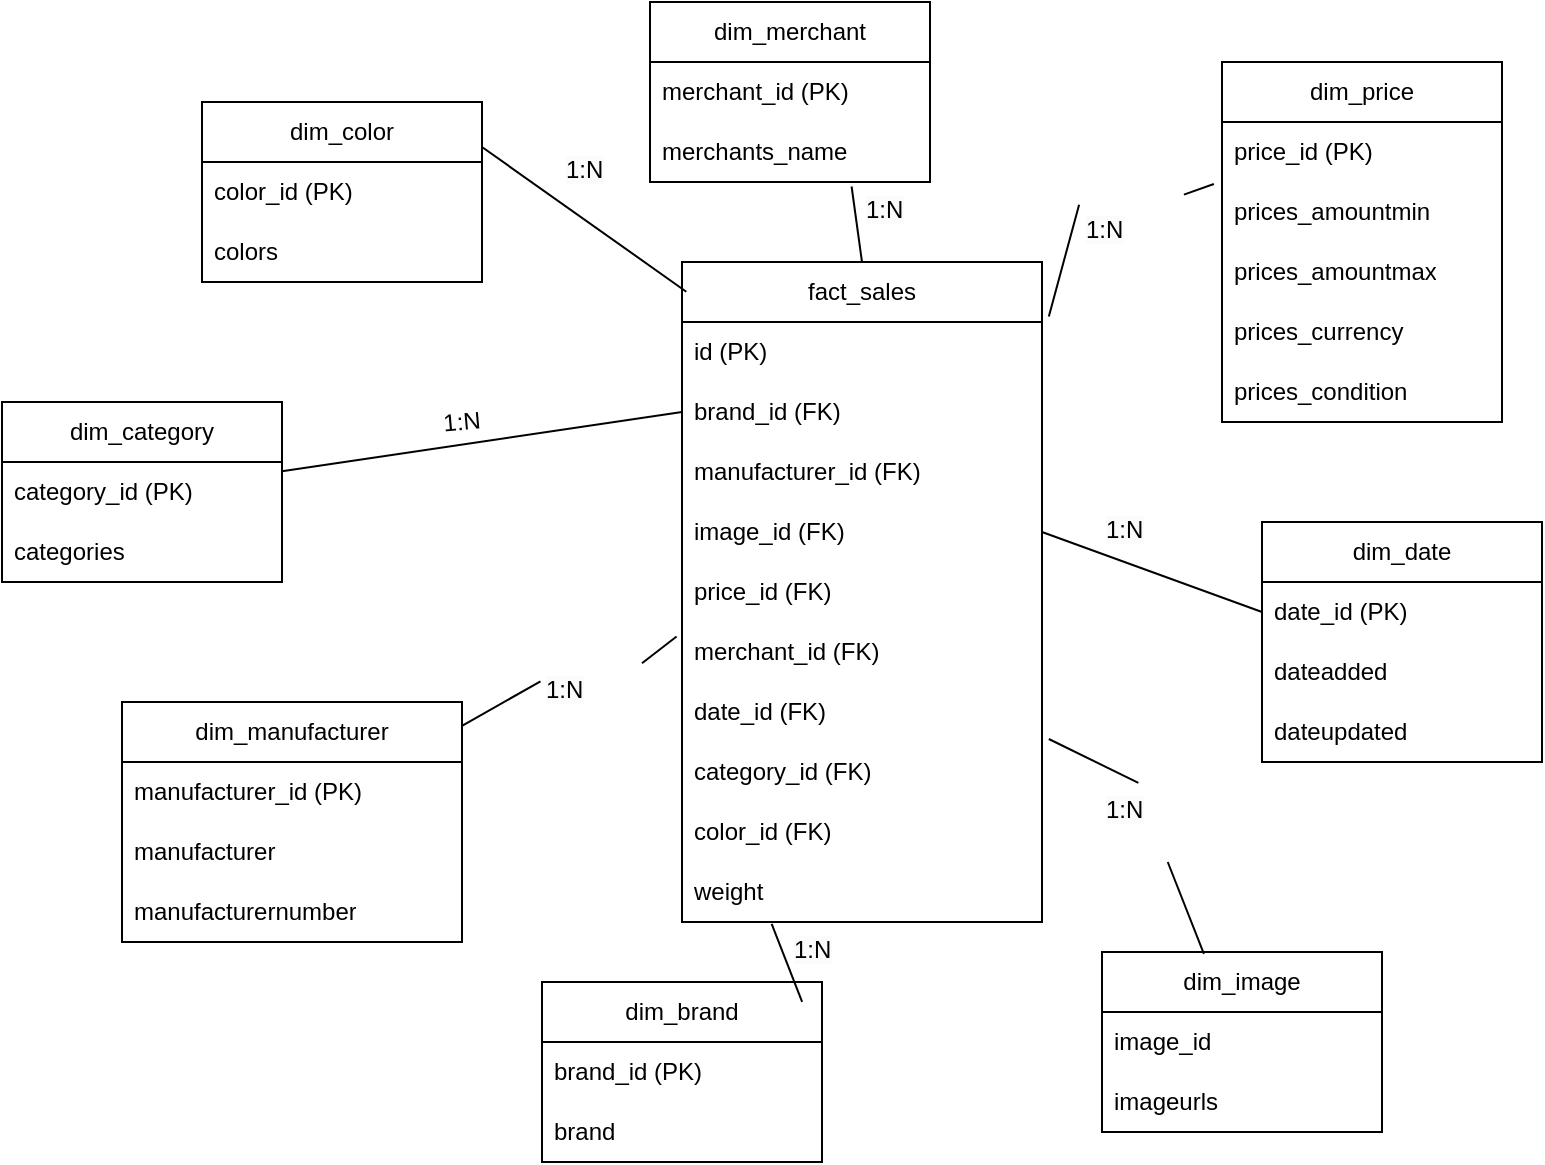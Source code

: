 <mxfile version="24.7.17">
  <diagram name="Seite-1" id="h46prsqIpa_vPtE69SFp">
    <mxGraphModel dx="869" dy="659" grid="1" gridSize="10" guides="1" tooltips="1" connect="1" arrows="1" fold="1" page="1" pageScale="1" pageWidth="827" pageHeight="1169" math="0" shadow="0">
      <root>
        <mxCell id="0" />
        <mxCell id="1" parent="0" />
        <mxCell id="frYNz3FKFfF_bQu13yM5-11" value="dim_color" style="swimlane;fontStyle=0;childLayout=stackLayout;horizontal=1;startSize=30;horizontalStack=0;resizeParent=1;resizeParentMax=0;resizeLast=0;collapsible=1;marginBottom=0;whiteSpace=wrap;html=1;" vertex="1" parent="1">
          <mxGeometry x="120" y="70" width="140" height="90" as="geometry" />
        </mxCell>
        <mxCell id="frYNz3FKFfF_bQu13yM5-12" value="&lt;span class=&quot;hljs-emphasis&quot;&gt;color_&lt;/span&gt;id (PK)" style="text;strokeColor=none;fillColor=none;align=left;verticalAlign=middle;spacingLeft=4;spacingRight=4;overflow=hidden;points=[[0,0.5],[1,0.5]];portConstraint=eastwest;rotatable=0;whiteSpace=wrap;html=1;" vertex="1" parent="frYNz3FKFfF_bQu13yM5-11">
          <mxGeometry y="30" width="140" height="30" as="geometry" />
        </mxCell>
        <mxCell id="frYNz3FKFfF_bQu13yM5-13" value="colors" style="text;strokeColor=none;fillColor=none;align=left;verticalAlign=middle;spacingLeft=4;spacingRight=4;overflow=hidden;points=[[0,0.5],[1,0.5]];portConstraint=eastwest;rotatable=0;whiteSpace=wrap;html=1;" vertex="1" parent="frYNz3FKFfF_bQu13yM5-11">
          <mxGeometry y="60" width="140" height="30" as="geometry" />
        </mxCell>
        <mxCell id="frYNz3FKFfF_bQu13yM5-15" value="dim_category" style="swimlane;fontStyle=0;childLayout=stackLayout;horizontal=1;startSize=30;horizontalStack=0;resizeParent=1;resizeParentMax=0;resizeLast=0;collapsible=1;marginBottom=0;whiteSpace=wrap;html=1;" vertex="1" parent="1">
          <mxGeometry x="20" y="220" width="140" height="90" as="geometry" />
        </mxCell>
        <mxCell id="frYNz3FKFfF_bQu13yM5-16" value="category&lt;span class=&quot;hljs-emphasis&quot;&gt;_id (PK)&lt;/span&gt;" style="text;strokeColor=none;fillColor=none;align=left;verticalAlign=middle;spacingLeft=4;spacingRight=4;overflow=hidden;points=[[0,0.5],[1,0.5]];portConstraint=eastwest;rotatable=0;whiteSpace=wrap;html=1;" vertex="1" parent="frYNz3FKFfF_bQu13yM5-15">
          <mxGeometry y="30" width="140" height="30" as="geometry" />
        </mxCell>
        <mxCell id="frYNz3FKFfF_bQu13yM5-17" value="&lt;span class=&quot;hljs-emphasis&quot;&gt;categories&lt;/span&gt;" style="text;strokeColor=none;fillColor=none;align=left;verticalAlign=middle;spacingLeft=4;spacingRight=4;overflow=hidden;points=[[0,0.5],[1,0.5]];portConstraint=eastwest;rotatable=0;whiteSpace=wrap;html=1;" vertex="1" parent="frYNz3FKFfF_bQu13yM5-15">
          <mxGeometry y="60" width="140" height="30" as="geometry" />
        </mxCell>
        <mxCell id="frYNz3FKFfF_bQu13yM5-19" value="dim_date" style="swimlane;fontStyle=0;childLayout=stackLayout;horizontal=1;startSize=30;horizontalStack=0;resizeParent=1;resizeParentMax=0;resizeLast=0;collapsible=1;marginBottom=0;whiteSpace=wrap;html=1;" vertex="1" parent="1">
          <mxGeometry x="650" y="280" width="140" height="120" as="geometry" />
        </mxCell>
        <mxCell id="frYNz3FKFfF_bQu13yM5-20" value="date&lt;span class=&quot;hljs-emphasis&quot;&gt;_id (PK)&lt;/span&gt;" style="text;strokeColor=none;fillColor=none;align=left;verticalAlign=middle;spacingLeft=4;spacingRight=4;overflow=hidden;points=[[0,0.5],[1,0.5]];portConstraint=eastwest;rotatable=0;whiteSpace=wrap;html=1;" vertex="1" parent="frYNz3FKFfF_bQu13yM5-19">
          <mxGeometry y="30" width="140" height="30" as="geometry" />
        </mxCell>
        <mxCell id="frYNz3FKFfF_bQu13yM5-21" value="&lt;span class=&quot;hljs-emphasis&quot;&gt;datea&lt;/span&gt;dded" style="text;strokeColor=none;fillColor=none;align=left;verticalAlign=middle;spacingLeft=4;spacingRight=4;overflow=hidden;points=[[0,0.5],[1,0.5]];portConstraint=eastwest;rotatable=0;whiteSpace=wrap;html=1;" vertex="1" parent="frYNz3FKFfF_bQu13yM5-19">
          <mxGeometry y="60" width="140" height="30" as="geometry" />
        </mxCell>
        <mxCell id="frYNz3FKFfF_bQu13yM5-22" value="&lt;span class=&quot;hljs-emphasis&quot;&gt;dateupdated&lt;/span&gt;" style="text;strokeColor=none;fillColor=none;align=left;verticalAlign=middle;spacingLeft=4;spacingRight=4;overflow=hidden;points=[[0,0.5],[1,0.5]];portConstraint=eastwest;rotatable=0;whiteSpace=wrap;html=1;" vertex="1" parent="frYNz3FKFfF_bQu13yM5-19">
          <mxGeometry y="90" width="140" height="30" as="geometry" />
        </mxCell>
        <mxCell id="frYNz3FKFfF_bQu13yM5-23" value="dim_merchant" style="swimlane;fontStyle=0;childLayout=stackLayout;horizontal=1;startSize=30;horizontalStack=0;resizeParent=1;resizeParentMax=0;resizeLast=0;collapsible=1;marginBottom=0;whiteSpace=wrap;html=1;" vertex="1" parent="1">
          <mxGeometry x="344" y="20" width="140" height="90" as="geometry" />
        </mxCell>
        <mxCell id="frYNz3FKFfF_bQu13yM5-24" value="&lt;span class=&quot;hljs-emphasis&quot;&gt;merchant_&lt;/span&gt;id (PK)" style="text;strokeColor=none;fillColor=none;align=left;verticalAlign=middle;spacingLeft=4;spacingRight=4;overflow=hidden;points=[[0,0.5],[1,0.5]];portConstraint=eastwest;rotatable=0;whiteSpace=wrap;html=1;" vertex="1" parent="frYNz3FKFfF_bQu13yM5-23">
          <mxGeometry y="30" width="140" height="30" as="geometry" />
        </mxCell>
        <mxCell id="frYNz3FKFfF_bQu13yM5-25" value="merchants_name" style="text;strokeColor=none;fillColor=none;align=left;verticalAlign=middle;spacingLeft=4;spacingRight=4;overflow=hidden;points=[[0,0.5],[1,0.5]];portConstraint=eastwest;rotatable=0;whiteSpace=wrap;html=1;" vertex="1" parent="frYNz3FKFfF_bQu13yM5-23">
          <mxGeometry y="60" width="140" height="30" as="geometry" />
        </mxCell>
        <mxCell id="frYNz3FKFfF_bQu13yM5-27" value="dim_price" style="swimlane;fontStyle=0;childLayout=stackLayout;horizontal=1;startSize=30;horizontalStack=0;resizeParent=1;resizeParentMax=0;resizeLast=0;collapsible=1;marginBottom=0;whiteSpace=wrap;html=1;" vertex="1" parent="1">
          <mxGeometry x="630" y="50" width="140" height="180" as="geometry" />
        </mxCell>
        <mxCell id="frYNz3FKFfF_bQu13yM5-28" value="&lt;span class=&quot;hljs-emphasis&quot;&gt;price_&lt;/span&gt;id (PK)" style="text;strokeColor=none;fillColor=none;align=left;verticalAlign=middle;spacingLeft=4;spacingRight=4;overflow=hidden;points=[[0,0.5],[1,0.5]];portConstraint=eastwest;rotatable=0;whiteSpace=wrap;html=1;" vertex="1" parent="frYNz3FKFfF_bQu13yM5-27">
          <mxGeometry y="30" width="140" height="30" as="geometry" />
        </mxCell>
        <mxCell id="frYNz3FKFfF_bQu13yM5-29" value="prices_amountmin" style="text;strokeColor=none;fillColor=none;align=left;verticalAlign=middle;spacingLeft=4;spacingRight=4;overflow=hidden;points=[[0,0.5],[1,0.5]];portConstraint=eastwest;rotatable=0;whiteSpace=wrap;html=1;" vertex="1" parent="frYNz3FKFfF_bQu13yM5-27">
          <mxGeometry y="60" width="140" height="30" as="geometry" />
        </mxCell>
        <mxCell id="frYNz3FKFfF_bQu13yM5-30" value="prices_amountmax" style="text;strokeColor=none;fillColor=none;align=left;verticalAlign=middle;spacingLeft=4;spacingRight=4;overflow=hidden;points=[[0,0.5],[1,0.5]];portConstraint=eastwest;rotatable=0;whiteSpace=wrap;html=1;" vertex="1" parent="frYNz3FKFfF_bQu13yM5-27">
          <mxGeometry y="90" width="140" height="30" as="geometry" />
        </mxCell>
        <mxCell id="frYNz3FKFfF_bQu13yM5-56" value="prices_currency" style="text;strokeColor=none;fillColor=none;align=left;verticalAlign=middle;spacingLeft=4;spacingRight=4;overflow=hidden;points=[[0,0.5],[1,0.5]];portConstraint=eastwest;rotatable=0;whiteSpace=wrap;html=1;" vertex="1" parent="frYNz3FKFfF_bQu13yM5-27">
          <mxGeometry y="120" width="140" height="30" as="geometry" />
        </mxCell>
        <mxCell id="frYNz3FKFfF_bQu13yM5-58" value="prices_condition" style="text;strokeColor=none;fillColor=none;align=left;verticalAlign=middle;spacingLeft=4;spacingRight=4;overflow=hidden;points=[[0,0.5],[1,0.5]];portConstraint=eastwest;rotatable=0;whiteSpace=wrap;html=1;" vertex="1" parent="frYNz3FKFfF_bQu13yM5-27">
          <mxGeometry y="150" width="140" height="30" as="geometry" />
        </mxCell>
        <mxCell id="frYNz3FKFfF_bQu13yM5-35" value="dim_manufacturer" style="swimlane;fontStyle=0;childLayout=stackLayout;horizontal=1;startSize=30;horizontalStack=0;resizeParent=1;resizeParentMax=0;resizeLast=0;collapsible=1;marginBottom=0;whiteSpace=wrap;html=1;" vertex="1" parent="1">
          <mxGeometry x="80" y="370" width="170" height="120" as="geometry" />
        </mxCell>
        <mxCell id="frYNz3FKFfF_bQu13yM5-36" value="&lt;span class=&quot;hljs-emphasis&quot;&gt;manufacturer_&lt;/span&gt;id (PK)" style="text;strokeColor=none;fillColor=none;align=left;verticalAlign=middle;spacingLeft=4;spacingRight=4;overflow=hidden;points=[[0,0.5],[1,0.5]];portConstraint=eastwest;rotatable=0;whiteSpace=wrap;html=1;" vertex="1" parent="frYNz3FKFfF_bQu13yM5-35">
          <mxGeometry y="30" width="170" height="30" as="geometry" />
        </mxCell>
        <mxCell id="frYNz3FKFfF_bQu13yM5-37" value="manufacturer" style="text;strokeColor=none;fillColor=none;align=left;verticalAlign=middle;spacingLeft=4;spacingRight=4;overflow=hidden;points=[[0,0.5],[1,0.5]];portConstraint=eastwest;rotatable=0;whiteSpace=wrap;html=1;" vertex="1" parent="frYNz3FKFfF_bQu13yM5-35">
          <mxGeometry y="60" width="170" height="30" as="geometry" />
        </mxCell>
        <mxCell id="frYNz3FKFfF_bQu13yM5-38" value="manufacturer&lt;span class=&quot;hljs-emphasis&quot;&gt;number&lt;/span&gt;" style="text;strokeColor=none;fillColor=none;align=left;verticalAlign=middle;spacingLeft=4;spacingRight=4;overflow=hidden;points=[[0,0.5],[1,0.5]];portConstraint=eastwest;rotatable=0;whiteSpace=wrap;html=1;" vertex="1" parent="frYNz3FKFfF_bQu13yM5-35">
          <mxGeometry y="90" width="170" height="30" as="geometry" />
        </mxCell>
        <mxCell id="frYNz3FKFfF_bQu13yM5-43" value="fact_sales" style="swimlane;fontStyle=0;childLayout=stackLayout;horizontal=1;startSize=30;horizontalStack=0;resizeParent=1;resizeParentMax=0;resizeLast=0;collapsible=1;marginBottom=0;whiteSpace=wrap;html=1;" vertex="1" parent="1">
          <mxGeometry x="360" y="150" width="180" height="330" as="geometry">
            <mxRectangle x="470" y="70" width="100" height="30" as="alternateBounds" />
          </mxGeometry>
        </mxCell>
        <mxCell id="frYNz3FKFfF_bQu13yM5-44" value="&lt;meta charset=&quot;utf-8&quot;&gt;id (PK)" style="text;strokeColor=none;fillColor=none;align=left;verticalAlign=middle;spacingLeft=4;spacingRight=4;overflow=hidden;points=[[0,0.5],[1,0.5]];portConstraint=eastwest;rotatable=0;whiteSpace=wrap;html=1;" vertex="1" parent="frYNz3FKFfF_bQu13yM5-43">
          <mxGeometry y="30" width="180" height="30" as="geometry" />
        </mxCell>
        <mxCell id="frYNz3FKFfF_bQu13yM5-48" value="&lt;span class=&quot;hljs-emphasis&quot;&gt;brand_&lt;/span&gt;id (FK)" style="text;strokeColor=none;fillColor=none;align=left;verticalAlign=middle;spacingLeft=4;spacingRight=4;overflow=hidden;points=[[0,0.5],[1,0.5]];portConstraint=eastwest;rotatable=0;whiteSpace=wrap;html=1;" vertex="1" parent="frYNz3FKFfF_bQu13yM5-43">
          <mxGeometry y="60" width="180" height="30" as="geometry" />
        </mxCell>
        <mxCell id="frYNz3FKFfF_bQu13yM5-49" value="manufacturer&lt;span class=&quot;hljs-emphasis&quot;&gt;_id (FK)&lt;/span&gt;" style="text;strokeColor=none;fillColor=none;align=left;verticalAlign=middle;spacingLeft=4;spacingRight=4;overflow=hidden;points=[[0,0.5],[1,0.5]];portConstraint=eastwest;rotatable=0;whiteSpace=wrap;html=1;" vertex="1" parent="frYNz3FKFfF_bQu13yM5-43">
          <mxGeometry y="90" width="180" height="30" as="geometry" />
        </mxCell>
        <mxCell id="frYNz3FKFfF_bQu13yM5-52" value="image_id (FK)" style="text;strokeColor=none;fillColor=none;align=left;verticalAlign=middle;spacingLeft=4;spacingRight=4;overflow=hidden;points=[[0,0.5],[1,0.5]];portConstraint=eastwest;rotatable=0;whiteSpace=wrap;html=1;" vertex="1" parent="frYNz3FKFfF_bQu13yM5-43">
          <mxGeometry y="120" width="180" height="30" as="geometry" />
        </mxCell>
        <mxCell id="frYNz3FKFfF_bQu13yM5-50" value="price&lt;span class=&quot;hljs-emphasis&quot;&gt;_id (FK)&lt;/span&gt;" style="text;strokeColor=none;fillColor=none;align=left;verticalAlign=middle;spacingLeft=4;spacingRight=4;overflow=hidden;points=[[0,0.5],[1,0.5]];portConstraint=eastwest;rotatable=0;whiteSpace=wrap;html=1;" vertex="1" parent="frYNz3FKFfF_bQu13yM5-43">
          <mxGeometry y="150" width="180" height="30" as="geometry" />
        </mxCell>
        <mxCell id="frYNz3FKFfF_bQu13yM5-53" value="&lt;span class=&quot;hljs-emphasis&quot;&gt;merchant_&lt;/span&gt;id (FK)" style="text;strokeColor=none;fillColor=none;align=left;verticalAlign=middle;spacingLeft=4;spacingRight=4;overflow=hidden;points=[[0,0.5],[1,0.5]];portConstraint=eastwest;rotatable=0;whiteSpace=wrap;html=1;" vertex="1" parent="frYNz3FKFfF_bQu13yM5-43">
          <mxGeometry y="180" width="180" height="30" as="geometry" />
        </mxCell>
        <mxCell id="frYNz3FKFfF_bQu13yM5-51" value="date&lt;span class=&quot;hljs-emphasis&quot;&gt;_id (FK)&lt;/span&gt;" style="text;strokeColor=none;fillColor=none;align=left;verticalAlign=middle;spacingLeft=4;spacingRight=4;overflow=hidden;points=[[0,0.5],[1,0.5]];portConstraint=eastwest;rotatable=0;whiteSpace=wrap;html=1;" vertex="1" parent="frYNz3FKFfF_bQu13yM5-43">
          <mxGeometry y="210" width="180" height="30" as="geometry" />
        </mxCell>
        <mxCell id="frYNz3FKFfF_bQu13yM5-47" value="&lt;span class=&quot;hljs-emphasis&quot;&gt;category_&lt;/span&gt;id (FK)" style="text;strokeColor=none;fillColor=none;align=left;verticalAlign=middle;spacingLeft=4;spacingRight=4;overflow=hidden;points=[[0,0.5],[1,0.5]];portConstraint=eastwest;rotatable=0;whiteSpace=wrap;html=1;" vertex="1" parent="frYNz3FKFfF_bQu13yM5-43">
          <mxGeometry y="240" width="180" height="30" as="geometry" />
        </mxCell>
        <mxCell id="frYNz3FKFfF_bQu13yM5-45" value="color&lt;span class=&quot;hljs-emphasis&quot;&gt;_id (FK)&lt;/span&gt;" style="text;strokeColor=none;fillColor=none;align=left;verticalAlign=middle;spacingLeft=4;spacingRight=4;overflow=hidden;points=[[0,0.5],[1,0.5]];portConstraint=eastwest;rotatable=0;whiteSpace=wrap;html=1;" vertex="1" parent="frYNz3FKFfF_bQu13yM5-43">
          <mxGeometry y="270" width="180" height="30" as="geometry" />
        </mxCell>
        <mxCell id="frYNz3FKFfF_bQu13yM5-46" value="weight" style="text;strokeColor=none;fillColor=none;align=left;verticalAlign=middle;spacingLeft=4;spacingRight=4;overflow=hidden;points=[[0,0.5],[1,0.5]];portConstraint=eastwest;rotatable=0;whiteSpace=wrap;html=1;" vertex="1" parent="frYNz3FKFfF_bQu13yM5-43">
          <mxGeometry y="300" width="180" height="30" as="geometry" />
        </mxCell>
        <mxCell id="frYNz3FKFfF_bQu13yM5-39" value="dim_brand" style="swimlane;fontStyle=0;childLayout=stackLayout;horizontal=1;startSize=30;horizontalStack=0;resizeParent=1;resizeParentMax=0;resizeLast=0;collapsible=1;marginBottom=0;whiteSpace=wrap;html=1;" vertex="1" parent="1">
          <mxGeometry x="290" y="510" width="140" height="90" as="geometry" />
        </mxCell>
        <mxCell id="frYNz3FKFfF_bQu13yM5-55" value="brand&lt;span class=&quot;hljs-emphasis&quot;&gt;_id (PK)&lt;/span&gt;" style="text;strokeColor=none;fillColor=none;align=left;verticalAlign=middle;spacingLeft=4;spacingRight=4;overflow=hidden;points=[[0,0.5],[1,0.5]];portConstraint=eastwest;rotatable=0;whiteSpace=wrap;html=1;" vertex="1" parent="frYNz3FKFfF_bQu13yM5-39">
          <mxGeometry y="30" width="140" height="30" as="geometry" />
        </mxCell>
        <mxCell id="frYNz3FKFfF_bQu13yM5-41" value="brand" style="text;strokeColor=none;fillColor=none;align=left;verticalAlign=middle;spacingLeft=4;spacingRight=4;overflow=hidden;points=[[0,0.5],[1,0.5]];portConstraint=eastwest;rotatable=0;whiteSpace=wrap;html=1;" vertex="1" parent="frYNz3FKFfF_bQu13yM5-39">
          <mxGeometry y="60" width="140" height="30" as="geometry" />
        </mxCell>
        <mxCell id="frYNz3FKFfF_bQu13yM5-60" value="dim_image" style="swimlane;fontStyle=0;childLayout=stackLayout;horizontal=1;startSize=30;horizontalStack=0;resizeParent=1;resizeParentMax=0;resizeLast=0;collapsible=1;marginBottom=0;whiteSpace=wrap;html=1;" vertex="1" parent="1">
          <mxGeometry x="570" y="495" width="140" height="90" as="geometry" />
        </mxCell>
        <mxCell id="frYNz3FKFfF_bQu13yM5-61" value="image_id" style="text;strokeColor=none;fillColor=none;align=left;verticalAlign=middle;spacingLeft=4;spacingRight=4;overflow=hidden;points=[[0,0.5],[1,0.5]];portConstraint=eastwest;rotatable=0;whiteSpace=wrap;html=1;" vertex="1" parent="frYNz3FKFfF_bQu13yM5-60">
          <mxGeometry y="30" width="140" height="30" as="geometry" />
        </mxCell>
        <mxCell id="frYNz3FKFfF_bQu13yM5-62" value="imageurls" style="text;strokeColor=none;fillColor=none;align=left;verticalAlign=middle;spacingLeft=4;spacingRight=4;overflow=hidden;points=[[0,0.5],[1,0.5]];portConstraint=eastwest;rotatable=0;whiteSpace=wrap;html=1;" vertex="1" parent="frYNz3FKFfF_bQu13yM5-60">
          <mxGeometry y="60" width="140" height="30" as="geometry" />
        </mxCell>
        <mxCell id="frYNz3FKFfF_bQu13yM5-64" value="" style="endArrow=none;html=1;rounded=0;exitX=0;exitY=0.5;exitDx=0;exitDy=0;" edge="1" parent="1" source="frYNz3FKFfF_bQu13yM5-48" target="frYNz3FKFfF_bQu13yM5-15">
          <mxGeometry width="50" height="50" relative="1" as="geometry">
            <mxPoint x="330" y="390" as="sourcePoint" />
            <mxPoint x="440" y="310" as="targetPoint" />
          </mxGeometry>
        </mxCell>
        <mxCell id="frYNz3FKFfF_bQu13yM5-66" value="" style="endArrow=none;html=1;rounded=0;entryX=0.012;entryY=0.045;entryDx=0;entryDy=0;entryPerimeter=0;exitX=1;exitY=0.25;exitDx=0;exitDy=0;" edge="1" parent="1" source="frYNz3FKFfF_bQu13yM5-11" target="frYNz3FKFfF_bQu13yM5-43">
          <mxGeometry width="50" height="50" relative="1" as="geometry">
            <mxPoint x="250" y="170" as="sourcePoint" />
            <mxPoint x="300" y="120" as="targetPoint" />
          </mxGeometry>
        </mxCell>
        <mxCell id="frYNz3FKFfF_bQu13yM5-67" value="" style="endArrow=none;html=1;rounded=0;exitX=-0.015;exitY=0.242;exitDx=0;exitDy=0;exitPerimeter=0;" edge="1" parent="1" source="frYNz3FKFfF_bQu13yM5-82" target="frYNz3FKFfF_bQu13yM5-35">
          <mxGeometry width="50" height="50" relative="1" as="geometry">
            <mxPoint x="390" y="360" as="sourcePoint" />
            <mxPoint x="440" y="310" as="targetPoint" />
          </mxGeometry>
        </mxCell>
        <mxCell id="frYNz3FKFfF_bQu13yM5-68" value="" style="endArrow=none;html=1;rounded=0;entryX=0.249;entryY=1.033;entryDx=0;entryDy=0;entryPerimeter=0;exitX=0.929;exitY=0.111;exitDx=0;exitDy=0;exitPerimeter=0;" edge="1" parent="1" source="frYNz3FKFfF_bQu13yM5-39" target="frYNz3FKFfF_bQu13yM5-46">
          <mxGeometry width="50" height="50" relative="1" as="geometry">
            <mxPoint x="330" y="580" as="sourcePoint" />
            <mxPoint x="380" y="530" as="targetPoint" />
          </mxGeometry>
        </mxCell>
        <mxCell id="frYNz3FKFfF_bQu13yM5-69" value="" style="endArrow=none;html=1;rounded=0;entryX=1.019;entryY=-0.05;entryDx=0;entryDy=0;entryPerimeter=0;exitX=0.364;exitY=0.011;exitDx=0;exitDy=0;exitPerimeter=0;" edge="1" parent="1" source="frYNz3FKFfF_bQu13yM5-79" target="frYNz3FKFfF_bQu13yM5-47">
          <mxGeometry width="50" height="50" relative="1" as="geometry">
            <mxPoint x="570" y="480" as="sourcePoint" />
            <mxPoint x="620" y="430" as="targetPoint" />
          </mxGeometry>
        </mxCell>
        <mxCell id="frYNz3FKFfF_bQu13yM5-70" value="" style="endArrow=none;html=1;rounded=0;entryX=0;entryY=0.5;entryDx=0;entryDy=0;exitX=1;exitY=0.5;exitDx=0;exitDy=0;" edge="1" parent="1" source="frYNz3FKFfF_bQu13yM5-52" target="frYNz3FKFfF_bQu13yM5-20">
          <mxGeometry width="50" height="50" relative="1" as="geometry">
            <mxPoint x="390" y="360" as="sourcePoint" />
            <mxPoint x="440" y="310" as="targetPoint" />
          </mxGeometry>
        </mxCell>
        <mxCell id="frYNz3FKFfF_bQu13yM5-71" value="" style="endArrow=none;html=1;rounded=0;entryX=-0.029;entryY=0.033;entryDx=0;entryDy=0;entryPerimeter=0;exitX=1.019;exitY=-0.092;exitDx=0;exitDy=0;exitPerimeter=0;" edge="1" parent="1" source="frYNz3FKFfF_bQu13yM5-76" target="frYNz3FKFfF_bQu13yM5-29">
          <mxGeometry width="50" height="50" relative="1" as="geometry">
            <mxPoint x="570" y="160" as="sourcePoint" />
            <mxPoint x="620" y="110" as="targetPoint" />
          </mxGeometry>
        </mxCell>
        <mxCell id="frYNz3FKFfF_bQu13yM5-72" value="" style="endArrow=none;html=1;rounded=0;entryX=0.72;entryY=1.075;entryDx=0;entryDy=0;entryPerimeter=0;exitX=0.5;exitY=0;exitDx=0;exitDy=0;" edge="1" parent="1" source="frYNz3FKFfF_bQu13yM5-43" target="frYNz3FKFfF_bQu13yM5-25">
          <mxGeometry width="50" height="50" relative="1" as="geometry">
            <mxPoint x="390" y="360" as="sourcePoint" />
            <mxPoint x="440" y="310" as="targetPoint" />
          </mxGeometry>
        </mxCell>
        <mxCell id="frYNz3FKFfF_bQu13yM5-73" value="1:N" style="text;html=1;align=center;verticalAlign=middle;whiteSpace=wrap;rounded=0;rotation=-5;" vertex="1" parent="1">
          <mxGeometry x="220" y="210" width="60" height="40" as="geometry" />
        </mxCell>
        <mxCell id="frYNz3FKFfF_bQu13yM5-74" value="&lt;span style=&quot;color: rgb(0, 0, 0); font-family: Helvetica; font-size: 12px; font-style: normal; font-variant-ligatures: normal; font-variant-caps: normal; font-weight: 400; letter-spacing: normal; orphans: 2; text-align: center; text-indent: 0px; text-transform: none; widows: 2; word-spacing: 0px; -webkit-text-stroke-width: 0px; white-space: normal; background-color: rgb(251, 251, 251); text-decoration-thickness: initial; text-decoration-style: initial; text-decoration-color: initial; display: inline !important; float: none;&quot;&gt;1:N&lt;/span&gt;" style="text;whiteSpace=wrap;html=1;" vertex="1" parent="1">
          <mxGeometry x="300" y="90" width="50" height="40" as="geometry" />
        </mxCell>
        <mxCell id="frYNz3FKFfF_bQu13yM5-75" value="&lt;span style=&quot;color: rgb(0, 0, 0); font-family: Helvetica; font-size: 12px; font-style: normal; font-variant-ligatures: normal; font-variant-caps: normal; font-weight: 400; letter-spacing: normal; orphans: 2; text-align: center; text-indent: 0px; text-transform: none; widows: 2; word-spacing: 0px; -webkit-text-stroke-width: 0px; white-space: normal; background-color: rgb(251, 251, 251); text-decoration-thickness: initial; text-decoration-style: initial; text-decoration-color: initial; display: inline !important; float: none;&quot;&gt;1:N&lt;/span&gt;" style="text;whiteSpace=wrap;html=1;" vertex="1" parent="1">
          <mxGeometry x="450" y="110" width="50" height="40" as="geometry" />
        </mxCell>
        <mxCell id="frYNz3FKFfF_bQu13yM5-77" value="" style="endArrow=none;html=1;rounded=0;entryX=-0.029;entryY=0.033;entryDx=0;entryDy=0;entryPerimeter=0;exitX=1.019;exitY=-0.092;exitDx=0;exitDy=0;exitPerimeter=0;" edge="1" parent="1" source="frYNz3FKFfF_bQu13yM5-44" target="frYNz3FKFfF_bQu13yM5-76">
          <mxGeometry width="50" height="50" relative="1" as="geometry">
            <mxPoint x="543" y="177" as="sourcePoint" />
            <mxPoint x="626" y="111" as="targetPoint" />
          </mxGeometry>
        </mxCell>
        <mxCell id="frYNz3FKFfF_bQu13yM5-76" value="&lt;span style=&quot;color: rgb(0, 0, 0); font-family: Helvetica; font-size: 12px; font-style: normal; font-variant-ligatures: normal; font-variant-caps: normal; font-weight: 400; letter-spacing: normal; orphans: 2; text-align: center; text-indent: 0px; text-transform: none; widows: 2; word-spacing: 0px; -webkit-text-stroke-width: 0px; white-space: normal; background-color: rgb(251, 251, 251); text-decoration-thickness: initial; text-decoration-style: initial; text-decoration-color: initial; display: inline !important; float: none;&quot;&gt;1:N&lt;/span&gt;" style="text;whiteSpace=wrap;html=1;" vertex="1" parent="1">
          <mxGeometry x="560" y="120" width="50" height="40" as="geometry" />
        </mxCell>
        <mxCell id="frYNz3FKFfF_bQu13yM5-78" value="&lt;span style=&quot;color: rgb(0, 0, 0); font-family: Helvetica; font-size: 12px; font-style: normal; font-variant-ligatures: normal; font-variant-caps: normal; font-weight: 400; letter-spacing: normal; orphans: 2; text-align: center; text-indent: 0px; text-transform: none; widows: 2; word-spacing: 0px; -webkit-text-stroke-width: 0px; white-space: normal; background-color: rgb(251, 251, 251); text-decoration-thickness: initial; text-decoration-style: initial; text-decoration-color: initial; display: inline !important; float: none;&quot;&gt;1:N&lt;/span&gt;" style="text;whiteSpace=wrap;html=1;" vertex="1" parent="1">
          <mxGeometry x="570" y="270" width="50" height="40" as="geometry" />
        </mxCell>
        <mxCell id="frYNz3FKFfF_bQu13yM5-80" value="" style="endArrow=none;html=1;rounded=0;exitX=0.364;exitY=0.011;exitDx=0;exitDy=0;exitPerimeter=0;" edge="1" parent="1" source="frYNz3FKFfF_bQu13yM5-60" target="frYNz3FKFfF_bQu13yM5-79">
          <mxGeometry width="50" height="50" relative="1" as="geometry">
            <mxPoint x="621" y="496" as="sourcePoint" />
            <mxPoint x="543" y="389" as="targetPoint" />
          </mxGeometry>
        </mxCell>
        <mxCell id="frYNz3FKFfF_bQu13yM5-79" value="&lt;span style=&quot;color: rgb(0, 0, 0); font-family: Helvetica; font-size: 12px; font-style: normal; font-variant-ligatures: normal; font-variant-caps: normal; font-weight: 400; letter-spacing: normal; orphans: 2; text-align: center; text-indent: 0px; text-transform: none; widows: 2; word-spacing: 0px; -webkit-text-stroke-width: 0px; white-space: normal; background-color: rgb(251, 251, 251); text-decoration-thickness: initial; text-decoration-style: initial; text-decoration-color: initial; display: inline !important; float: none;&quot;&gt;1:N&lt;/span&gt;" style="text;whiteSpace=wrap;html=1;" vertex="1" parent="1">
          <mxGeometry x="570" y="410" width="50" height="40" as="geometry" />
        </mxCell>
        <mxCell id="frYNz3FKFfF_bQu13yM5-81" value="&lt;span style=&quot;color: rgb(0, 0, 0); font-family: Helvetica; font-size: 12px; font-style: normal; font-variant-ligatures: normal; font-variant-caps: normal; font-weight: 400; letter-spacing: normal; orphans: 2; text-align: center; text-indent: 0px; text-transform: none; widows: 2; word-spacing: 0px; -webkit-text-stroke-width: 0px; white-space: normal; background-color: rgb(251, 251, 251); text-decoration-thickness: initial; text-decoration-style: initial; text-decoration-color: initial; display: inline !important; float: none;&quot;&gt;1:N&lt;/span&gt;" style="text;whiteSpace=wrap;html=1;" vertex="1" parent="1">
          <mxGeometry x="414" y="480" width="50" height="40" as="geometry" />
        </mxCell>
        <mxCell id="frYNz3FKFfF_bQu13yM5-83" value="" style="endArrow=none;html=1;rounded=0;exitX=-0.015;exitY=0.242;exitDx=0;exitDy=0;exitPerimeter=0;" edge="1" parent="1" source="frYNz3FKFfF_bQu13yM5-53" target="frYNz3FKFfF_bQu13yM5-82">
          <mxGeometry width="50" height="50" relative="1" as="geometry">
            <mxPoint x="357" y="337" as="sourcePoint" />
            <mxPoint x="250" y="389" as="targetPoint" />
          </mxGeometry>
        </mxCell>
        <mxCell id="frYNz3FKFfF_bQu13yM5-82" value="&lt;span style=&quot;color: rgb(0, 0, 0); font-family: Helvetica; font-size: 12px; font-style: normal; font-variant-ligatures: normal; font-variant-caps: normal; font-weight: 400; letter-spacing: normal; orphans: 2; text-align: center; text-indent: 0px; text-transform: none; widows: 2; word-spacing: 0px; -webkit-text-stroke-width: 0px; white-space: normal; background-color: rgb(251, 251, 251); text-decoration-thickness: initial; text-decoration-style: initial; text-decoration-color: initial; display: inline !important; float: none;&quot;&gt;1:N&lt;/span&gt;" style="text;whiteSpace=wrap;html=1;" vertex="1" parent="1">
          <mxGeometry x="290" y="350" width="50" height="40" as="geometry" />
        </mxCell>
      </root>
    </mxGraphModel>
  </diagram>
</mxfile>
